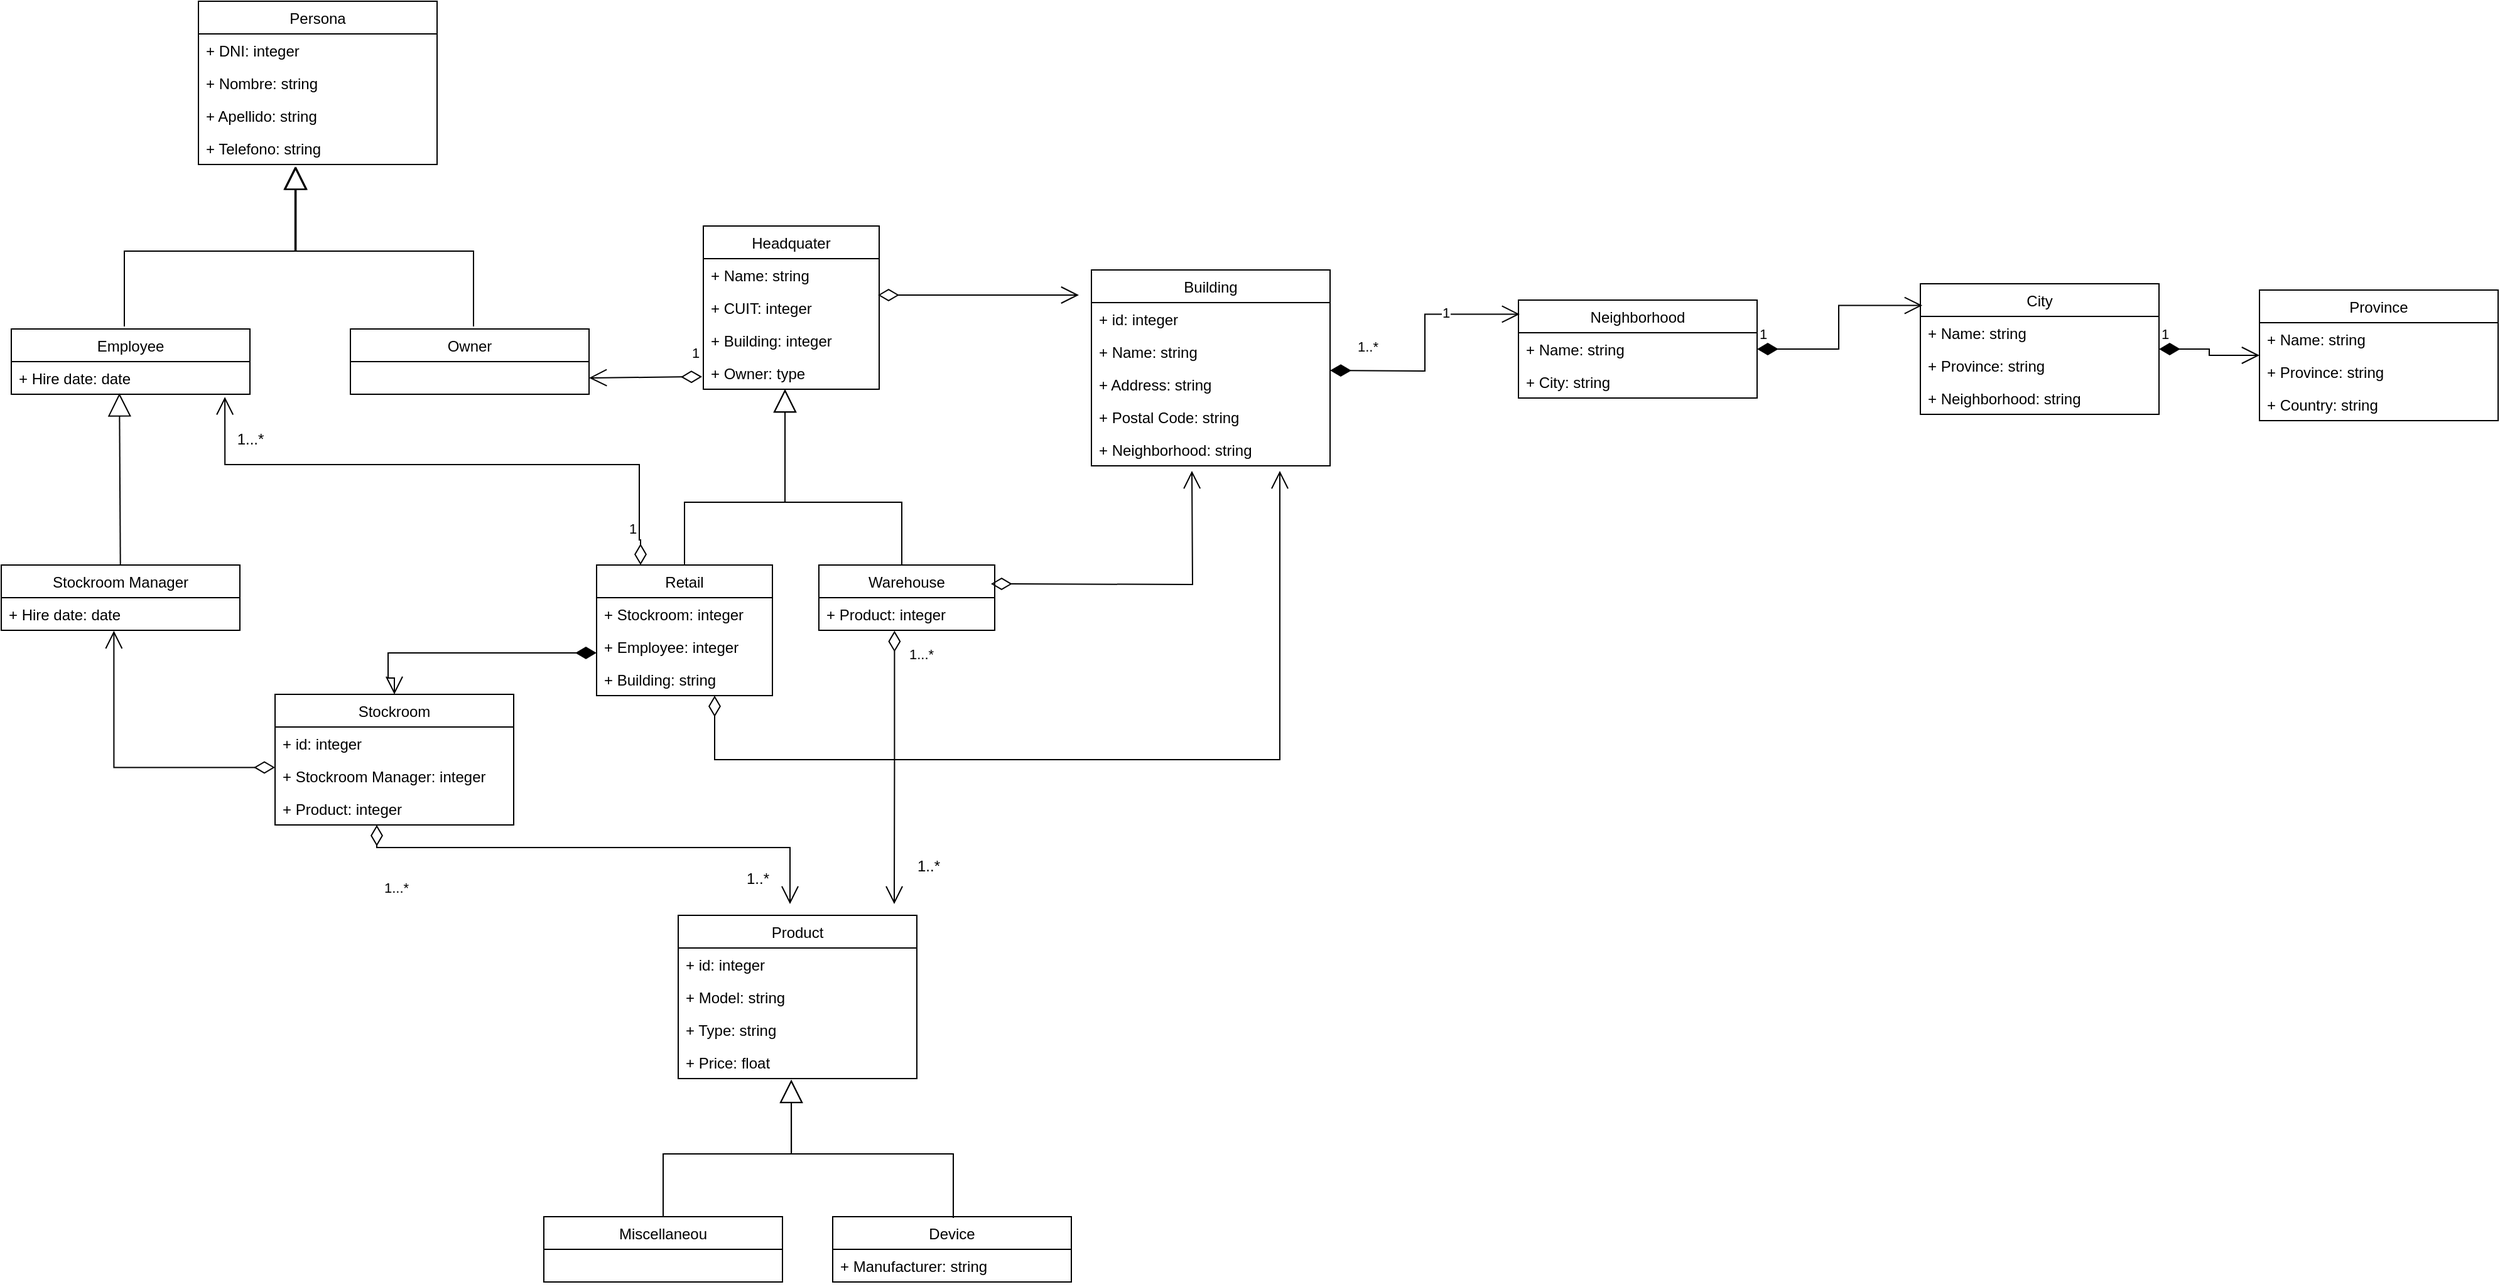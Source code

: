 <mxfile version="20.2.3" type="device"><diagram id="C5RBs43oDa-KdzZeNtuy" name="Page-1"><mxGraphModel dx="618" dy="1903" grid="1" gridSize="10" guides="1" tooltips="1" connect="1" arrows="1" fold="1" page="1" pageScale="1" pageWidth="827" pageHeight="1169" math="0" shadow="0"><root><mxCell id="WIyWlLk6GJQsqaUBKTNV-0"/><mxCell id="WIyWlLk6GJQsqaUBKTNV-1" parent="WIyWlLk6GJQsqaUBKTNV-0"/><mxCell id="0PK0ICvFkEbnGBf6CsSc-0" value="Headquater" style="swimlane;fontStyle=0;childLayout=stackLayout;horizontal=1;startSize=26;fillColor=none;horizontalStack=0;resizeParent=1;resizeParentMax=0;resizeLast=0;collapsible=1;marginBottom=0;" parent="WIyWlLk6GJQsqaUBKTNV-1" vertex="1"><mxGeometry x="651" y="-925" width="140" height="130" as="geometry"/></mxCell><mxCell id="0PK0ICvFkEbnGBf6CsSc-1" value="+ Name: string" style="text;strokeColor=none;fillColor=none;align=left;verticalAlign=top;spacingLeft=4;spacingRight=4;overflow=hidden;rotatable=0;points=[[0,0.5],[1,0.5]];portConstraint=eastwest;" parent="0PK0ICvFkEbnGBf6CsSc-0" vertex="1"><mxGeometry y="26" width="140" height="26" as="geometry"/></mxCell><mxCell id="0PK0ICvFkEbnGBf6CsSc-2" value="+ CUIT: integer" style="text;strokeColor=none;fillColor=none;align=left;verticalAlign=top;spacingLeft=4;spacingRight=4;overflow=hidden;rotatable=0;points=[[0,0.5],[1,0.5]];portConstraint=eastwest;" parent="0PK0ICvFkEbnGBf6CsSc-0" vertex="1"><mxGeometry y="52" width="140" height="26" as="geometry"/></mxCell><mxCell id="0PK0ICvFkEbnGBf6CsSc-3" value="+ Building: integer" style="text;strokeColor=none;fillColor=none;align=left;verticalAlign=top;spacingLeft=4;spacingRight=4;overflow=hidden;rotatable=0;points=[[0,0.5],[1,0.5]];portConstraint=eastwest;" parent="0PK0ICvFkEbnGBf6CsSc-0" vertex="1"><mxGeometry y="78" width="140" height="26" as="geometry"/></mxCell><mxCell id="0PK0ICvFkEbnGBf6CsSc-4" value="+ Owner: type" style="text;strokeColor=none;fillColor=none;align=left;verticalAlign=top;spacingLeft=4;spacingRight=4;overflow=hidden;rotatable=0;points=[[0,0.5],[1,0.5]];portConstraint=eastwest;" parent="0PK0ICvFkEbnGBf6CsSc-0" vertex="1"><mxGeometry y="104" width="140" height="26" as="geometry"/></mxCell><mxCell id="0PK0ICvFkEbnGBf6CsSc-5" value="Retail" style="swimlane;fontStyle=0;childLayout=stackLayout;horizontal=1;startSize=26;fillColor=none;horizontalStack=0;resizeParent=1;resizeParentMax=0;resizeLast=0;collapsible=1;marginBottom=0;" parent="WIyWlLk6GJQsqaUBKTNV-1" vertex="1"><mxGeometry x="566" y="-655" width="140" height="104" as="geometry"/></mxCell><mxCell id="0PK0ICvFkEbnGBf6CsSc-14" value="+ Stockroom: integer" style="text;strokeColor=none;fillColor=none;align=left;verticalAlign=top;spacingLeft=4;spacingRight=4;overflow=hidden;rotatable=0;points=[[0,0.5],[1,0.5]];portConstraint=eastwest;" parent="0PK0ICvFkEbnGBf6CsSc-5" vertex="1"><mxGeometry y="26" width="140" height="26" as="geometry"/></mxCell><mxCell id="6OCZsPGYcx8djJ6pKx96-6" value="+ Employee: integer" style="text;strokeColor=none;fillColor=none;align=left;verticalAlign=top;spacingLeft=4;spacingRight=4;overflow=hidden;rotatable=0;points=[[0,0.5],[1,0.5]];portConstraint=eastwest;" vertex="1" parent="0PK0ICvFkEbnGBf6CsSc-5"><mxGeometry y="52" width="140" height="26" as="geometry"/></mxCell><mxCell id="6OCZsPGYcx8djJ6pKx96-7" value="+ Building: string" style="text;strokeColor=none;fillColor=none;align=left;verticalAlign=top;spacingLeft=4;spacingRight=4;overflow=hidden;rotatable=0;points=[[0,0.5],[1,0.5]];portConstraint=eastwest;" vertex="1" parent="0PK0ICvFkEbnGBf6CsSc-5"><mxGeometry y="78" width="140" height="26" as="geometry"/></mxCell><mxCell id="0PK0ICvFkEbnGBf6CsSc-11" value="Stockroom" style="swimlane;fontStyle=0;childLayout=stackLayout;horizontal=1;startSize=26;fillColor=none;horizontalStack=0;resizeParent=1;resizeParentMax=0;resizeLast=0;collapsible=1;marginBottom=0;" parent="WIyWlLk6GJQsqaUBKTNV-1" vertex="1"><mxGeometry x="310" y="-552" width="190" height="104" as="geometry"/></mxCell><mxCell id="0PK0ICvFkEbnGBf6CsSc-12" value="+ id: integer" style="text;strokeColor=none;fillColor=none;align=left;verticalAlign=top;spacingLeft=4;spacingRight=4;overflow=hidden;rotatable=0;points=[[0,0.5],[1,0.5]];portConstraint=eastwest;" parent="0PK0ICvFkEbnGBf6CsSc-11" vertex="1"><mxGeometry y="26" width="190" height="26" as="geometry"/></mxCell><mxCell id="0PK0ICvFkEbnGBf6CsSc-13" value="+ Stockroom Manager: integer" style="text;strokeColor=none;fillColor=none;align=left;verticalAlign=top;spacingLeft=4;spacingRight=4;overflow=hidden;rotatable=0;points=[[0,0.5],[1,0.5]];portConstraint=eastwest;" parent="0PK0ICvFkEbnGBf6CsSc-11" vertex="1"><mxGeometry y="52" width="190" height="26" as="geometry"/></mxCell><mxCell id="6OCZsPGYcx8djJ6pKx96-5" value="+ Product: integer" style="text;strokeColor=none;fillColor=none;align=left;verticalAlign=top;spacingLeft=4;spacingRight=4;overflow=hidden;rotatable=0;points=[[0,0.5],[1,0.5]];portConstraint=eastwest;" vertex="1" parent="0PK0ICvFkEbnGBf6CsSc-11"><mxGeometry y="78" width="190" height="26" as="geometry"/></mxCell><mxCell id="0PK0ICvFkEbnGBf6CsSc-15" value="Persona" style="swimlane;fontStyle=0;childLayout=stackLayout;horizontal=1;startSize=26;fillColor=none;horizontalStack=0;resizeParent=1;resizeParentMax=0;resizeLast=0;collapsible=1;marginBottom=0;" parent="WIyWlLk6GJQsqaUBKTNV-1" vertex="1"><mxGeometry x="249" y="-1104" width="190" height="130" as="geometry"/></mxCell><mxCell id="0PK0ICvFkEbnGBf6CsSc-16" value="+ DNI: integer" style="text;strokeColor=none;fillColor=none;align=left;verticalAlign=top;spacingLeft=4;spacingRight=4;overflow=hidden;rotatable=0;points=[[0,0.5],[1,0.5]];portConstraint=eastwest;" parent="0PK0ICvFkEbnGBf6CsSc-15" vertex="1"><mxGeometry y="26" width="190" height="26" as="geometry"/></mxCell><mxCell id="0PK0ICvFkEbnGBf6CsSc-17" value="+ Nombre: string" style="text;strokeColor=none;fillColor=none;align=left;verticalAlign=top;spacingLeft=4;spacingRight=4;overflow=hidden;rotatable=0;points=[[0,0.5],[1,0.5]];portConstraint=eastwest;" parent="0PK0ICvFkEbnGBf6CsSc-15" vertex="1"><mxGeometry y="52" width="190" height="26" as="geometry"/></mxCell><mxCell id="0PK0ICvFkEbnGBf6CsSc-18" value="+ Apellido: string" style="text;strokeColor=none;fillColor=none;align=left;verticalAlign=top;spacingLeft=4;spacingRight=4;overflow=hidden;rotatable=0;points=[[0,0.5],[1,0.5]];portConstraint=eastwest;" parent="0PK0ICvFkEbnGBf6CsSc-15" vertex="1"><mxGeometry y="78" width="190" height="26" as="geometry"/></mxCell><mxCell id="0PK0ICvFkEbnGBf6CsSc-19" value="+ Telefono: string" style="text;strokeColor=none;fillColor=none;align=left;verticalAlign=top;spacingLeft=4;spacingRight=4;overflow=hidden;rotatable=0;points=[[0,0.5],[1,0.5]];portConstraint=eastwest;" parent="0PK0ICvFkEbnGBf6CsSc-15" vertex="1"><mxGeometry y="104" width="190" height="26" as="geometry"/></mxCell><mxCell id="0PK0ICvFkEbnGBf6CsSc-20" value="Product" style="swimlane;fontStyle=0;childLayout=stackLayout;horizontal=1;startSize=26;fillColor=none;horizontalStack=0;resizeParent=1;resizeParentMax=0;resizeLast=0;collapsible=1;marginBottom=0;" parent="WIyWlLk6GJQsqaUBKTNV-1" vertex="1"><mxGeometry x="631" y="-376" width="190" height="130" as="geometry"/></mxCell><mxCell id="0PK0ICvFkEbnGBf6CsSc-21" value="+ id: integer" style="text;strokeColor=none;fillColor=none;align=left;verticalAlign=top;spacingLeft=4;spacingRight=4;overflow=hidden;rotatable=0;points=[[0,0.5],[1,0.5]];portConstraint=eastwest;" parent="0PK0ICvFkEbnGBf6CsSc-20" vertex="1"><mxGeometry y="26" width="190" height="26" as="geometry"/></mxCell><mxCell id="6OCZsPGYcx8djJ6pKx96-8" value="+ Model: string" style="text;strokeColor=none;fillColor=none;align=left;verticalAlign=top;spacingLeft=4;spacingRight=4;overflow=hidden;rotatable=0;points=[[0,0.5],[1,0.5]];portConstraint=eastwest;" vertex="1" parent="0PK0ICvFkEbnGBf6CsSc-20"><mxGeometry y="52" width="190" height="26" as="geometry"/></mxCell><mxCell id="0PK0ICvFkEbnGBf6CsSc-66" value="+ Type: string" style="text;strokeColor=none;fillColor=none;align=left;verticalAlign=top;spacingLeft=4;spacingRight=4;overflow=hidden;rotatable=0;points=[[0,0.5],[1,0.5]];portConstraint=eastwest;" parent="0PK0ICvFkEbnGBf6CsSc-20" vertex="1"><mxGeometry y="78" width="190" height="26" as="geometry"/></mxCell><mxCell id="0PK0ICvFkEbnGBf6CsSc-65" value="+ Price: float" style="text;strokeColor=none;fillColor=none;align=left;verticalAlign=top;spacingLeft=4;spacingRight=4;overflow=hidden;rotatable=0;points=[[0,0.5],[1,0.5]];portConstraint=eastwest;" parent="0PK0ICvFkEbnGBf6CsSc-20" vertex="1"><mxGeometry y="104" width="190" height="26" as="geometry"/></mxCell><mxCell id="0PK0ICvFkEbnGBf6CsSc-23" value="Owner" style="swimlane;fontStyle=0;childLayout=stackLayout;horizontal=1;startSize=26;fillColor=none;horizontalStack=0;resizeParent=1;resizeParentMax=0;resizeLast=0;collapsible=1;marginBottom=0;" parent="WIyWlLk6GJQsqaUBKTNV-1" vertex="1"><mxGeometry x="370" y="-843" width="190" height="52" as="geometry"/></mxCell><mxCell id="0PK0ICvFkEbnGBf6CsSc-28" value="Employee" style="swimlane;fontStyle=0;childLayout=stackLayout;horizontal=1;startSize=26;fillColor=none;horizontalStack=0;resizeParent=1;resizeParentMax=0;resizeLast=0;collapsible=1;marginBottom=0;" parent="WIyWlLk6GJQsqaUBKTNV-1" vertex="1"><mxGeometry x="100" y="-843" width="190" height="52" as="geometry"/></mxCell><mxCell id="0PK0ICvFkEbnGBf6CsSc-32" value="+ Hire date: date" style="text;strokeColor=none;fillColor=none;align=left;verticalAlign=top;spacingLeft=4;spacingRight=4;overflow=hidden;rotatable=0;points=[[0,0.5],[1,0.5]];portConstraint=eastwest;" parent="0PK0ICvFkEbnGBf6CsSc-28" vertex="1"><mxGeometry y="26" width="190" height="26" as="geometry"/></mxCell><mxCell id="0PK0ICvFkEbnGBf6CsSc-33" value="Building" style="swimlane;fontStyle=0;childLayout=stackLayout;horizontal=1;startSize=26;fillColor=none;horizontalStack=0;resizeParent=1;resizeParentMax=0;resizeLast=0;collapsible=1;marginBottom=0;" parent="WIyWlLk6GJQsqaUBKTNV-1" vertex="1"><mxGeometry x="960" y="-890" width="190" height="156" as="geometry"/></mxCell><mxCell id="0PK0ICvFkEbnGBf6CsSc-34" value="+ id: integer" style="text;strokeColor=none;fillColor=none;align=left;verticalAlign=top;spacingLeft=4;spacingRight=4;overflow=hidden;rotatable=0;points=[[0,0.5],[1,0.5]];portConstraint=eastwest;" parent="0PK0ICvFkEbnGBf6CsSc-33" vertex="1"><mxGeometry y="26" width="190" height="26" as="geometry"/></mxCell><mxCell id="0PK0ICvFkEbnGBf6CsSc-58" value="+ Name: string" style="text;strokeColor=none;fillColor=none;align=left;verticalAlign=top;spacingLeft=4;spacingRight=4;overflow=hidden;rotatable=0;points=[[0,0.5],[1,0.5]];portConstraint=eastwest;" parent="0PK0ICvFkEbnGBf6CsSc-33" vertex="1"><mxGeometry y="52" width="190" height="26" as="geometry"/></mxCell><mxCell id="0PK0ICvFkEbnGBf6CsSc-35" value="+ Address: string" style="text;strokeColor=none;fillColor=none;align=left;verticalAlign=top;spacingLeft=4;spacingRight=4;overflow=hidden;rotatable=0;points=[[0,0.5],[1,0.5]];portConstraint=eastwest;" parent="0PK0ICvFkEbnGBf6CsSc-33" vertex="1"><mxGeometry y="78" width="190" height="26" as="geometry"/></mxCell><mxCell id="0PK0ICvFkEbnGBf6CsSc-63" value="+ Postal Code: string" style="text;strokeColor=none;fillColor=none;align=left;verticalAlign=top;spacingLeft=4;spacingRight=4;overflow=hidden;rotatable=0;points=[[0,0.5],[1,0.5]];portConstraint=eastwest;" parent="0PK0ICvFkEbnGBf6CsSc-33" vertex="1"><mxGeometry y="104" width="190" height="26" as="geometry"/></mxCell><mxCell id="0PK0ICvFkEbnGBf6CsSc-36" value="+ Neighborhood: string" style="text;strokeColor=none;fillColor=none;align=left;verticalAlign=top;spacingLeft=4;spacingRight=4;overflow=hidden;rotatable=0;points=[[0,0.5],[1,0.5]];portConstraint=eastwest;" parent="0PK0ICvFkEbnGBf6CsSc-33" vertex="1"><mxGeometry y="130" width="190" height="26" as="geometry"/></mxCell><mxCell id="0PK0ICvFkEbnGBf6CsSc-37" value="Stockroom Manager" style="swimlane;fontStyle=0;childLayout=stackLayout;horizontal=1;startSize=26;fillColor=none;horizontalStack=0;resizeParent=1;resizeParentMax=0;resizeLast=0;collapsible=1;marginBottom=0;" parent="WIyWlLk6GJQsqaUBKTNV-1" vertex="1"><mxGeometry x="92" y="-655" width="190" height="52" as="geometry"/></mxCell><mxCell id="0PK0ICvFkEbnGBf6CsSc-64" value="+ Hire date: date" style="text;strokeColor=none;fillColor=none;align=left;verticalAlign=top;spacingLeft=4;spacingRight=4;overflow=hidden;rotatable=0;points=[[0,0.5],[1,0.5]];portConstraint=eastwest;" parent="0PK0ICvFkEbnGBf6CsSc-37" vertex="1"><mxGeometry y="26" width="190" height="26" as="geometry"/></mxCell><mxCell id="0PK0ICvFkEbnGBf6CsSc-44" value="Device" style="swimlane;fontStyle=0;childLayout=stackLayout;horizontal=1;startSize=26;fillColor=none;horizontalStack=0;resizeParent=1;resizeParentMax=0;resizeLast=0;collapsible=1;marginBottom=0;" parent="WIyWlLk6GJQsqaUBKTNV-1" vertex="1"><mxGeometry x="754" y="-136" width="190" height="52" as="geometry"/></mxCell><mxCell id="0PK0ICvFkEbnGBf6CsSc-47" value="+ Manufacturer: string" style="text;strokeColor=none;fillColor=none;align=left;verticalAlign=top;spacingLeft=4;spacingRight=4;overflow=hidden;rotatable=0;points=[[0,0.5],[1,0.5]];portConstraint=eastwest;" parent="0PK0ICvFkEbnGBf6CsSc-44" vertex="1"><mxGeometry y="26" width="190" height="26" as="geometry"/></mxCell><mxCell id="0PK0ICvFkEbnGBf6CsSc-49" value="Miscellaneou" style="swimlane;fontStyle=0;childLayout=stackLayout;horizontal=1;startSize=26;fillColor=none;horizontalStack=0;resizeParent=1;resizeParentMax=0;resizeLast=0;collapsible=1;marginBottom=0;" parent="WIyWlLk6GJQsqaUBKTNV-1" vertex="1"><mxGeometry x="524" y="-136" width="190" height="52" as="geometry"/></mxCell><mxCell id="0PK0ICvFkEbnGBf6CsSc-54" value="City" style="swimlane;fontStyle=0;childLayout=stackLayout;horizontal=1;startSize=26;fillColor=none;horizontalStack=0;resizeParent=1;resizeParentMax=0;resizeLast=0;collapsible=1;marginBottom=0;" parent="WIyWlLk6GJQsqaUBKTNV-1" vertex="1"><mxGeometry x="1620" y="-879" width="190" height="104" as="geometry"/></mxCell><mxCell id="0PK0ICvFkEbnGBf6CsSc-55" value="+ Name: string" style="text;strokeColor=none;fillColor=none;align=left;verticalAlign=top;spacingLeft=4;spacingRight=4;overflow=hidden;rotatable=0;points=[[0,0.5],[1,0.5]];portConstraint=eastwest;" parent="0PK0ICvFkEbnGBf6CsSc-54" vertex="1"><mxGeometry y="26" width="190" height="26" as="geometry"/></mxCell><mxCell id="0PK0ICvFkEbnGBf6CsSc-57" value="+ Province: string" style="text;strokeColor=none;fillColor=none;align=left;verticalAlign=top;spacingLeft=4;spacingRight=4;overflow=hidden;rotatable=0;points=[[0,0.5],[1,0.5]];portConstraint=eastwest;" parent="0PK0ICvFkEbnGBf6CsSc-54" vertex="1"><mxGeometry y="52" width="190" height="26" as="geometry"/></mxCell><mxCell id="0PK0ICvFkEbnGBf6CsSc-99" value="+ Neighborhood: string" style="text;strokeColor=none;fillColor=none;align=left;verticalAlign=top;spacingLeft=4;spacingRight=4;overflow=hidden;rotatable=0;points=[[0,0.5],[1,0.5]];portConstraint=eastwest;" parent="0PK0ICvFkEbnGBf6CsSc-54" vertex="1"><mxGeometry y="78" width="190" height="26" as="geometry"/></mxCell><mxCell id="0PK0ICvFkEbnGBf6CsSc-59" value="Province" style="swimlane;fontStyle=0;childLayout=stackLayout;horizontal=1;startSize=26;fillColor=none;horizontalStack=0;resizeParent=1;resizeParentMax=0;resizeLast=0;collapsible=1;marginBottom=0;" parent="WIyWlLk6GJQsqaUBKTNV-1" vertex="1"><mxGeometry x="1890" y="-874" width="190" height="104" as="geometry"/></mxCell><mxCell id="0PK0ICvFkEbnGBf6CsSc-60" value="+ Name: string" style="text;strokeColor=none;fillColor=none;align=left;verticalAlign=top;spacingLeft=4;spacingRight=4;overflow=hidden;rotatable=0;points=[[0,0.5],[1,0.5]];portConstraint=eastwest;" parent="0PK0ICvFkEbnGBf6CsSc-59" vertex="1"><mxGeometry y="26" width="190" height="26" as="geometry"/></mxCell><mxCell id="0PK0ICvFkEbnGBf6CsSc-61" value="+ Province: string" style="text;strokeColor=none;fillColor=none;align=left;verticalAlign=top;spacingLeft=4;spacingRight=4;overflow=hidden;rotatable=0;points=[[0,0.5],[1,0.5]];portConstraint=eastwest;" parent="0PK0ICvFkEbnGBf6CsSc-59" vertex="1"><mxGeometry y="52" width="190" height="26" as="geometry"/></mxCell><mxCell id="0PK0ICvFkEbnGBf6CsSc-62" value="+ Country: string" style="text;strokeColor=none;fillColor=none;align=left;verticalAlign=top;spacingLeft=4;spacingRight=4;overflow=hidden;rotatable=0;points=[[0,0.5],[1,0.5]];portConstraint=eastwest;" parent="0PK0ICvFkEbnGBf6CsSc-59" vertex="1"><mxGeometry y="78" width="190" height="26" as="geometry"/></mxCell><mxCell id="0PK0ICvFkEbnGBf6CsSc-67" value="" style="endArrow=block;endSize=16;endFill=0;html=1;rounded=0;exitX=0.5;exitY=0;exitDx=0;exitDy=0;edgeStyle=orthogonalEdgeStyle;" parent="WIyWlLk6GJQsqaUBKTNV-1" source="0PK0ICvFkEbnGBf6CsSc-5" edge="1"><mxGeometry width="160" relative="1" as="geometry"><mxPoint x="729" y="-678" as="sourcePoint"/><mxPoint x="716" y="-795" as="targetPoint"/><Array as="points"><mxPoint x="636" y="-705"/><mxPoint x="716" y="-705"/></Array></mxGeometry></mxCell><mxCell id="0PK0ICvFkEbnGBf6CsSc-68" value="Warehouse" style="swimlane;fontStyle=0;childLayout=stackLayout;horizontal=1;startSize=26;fillColor=none;horizontalStack=0;resizeParent=1;resizeParentMax=0;resizeLast=0;collapsible=1;marginBottom=0;" parent="WIyWlLk6GJQsqaUBKTNV-1" vertex="1"><mxGeometry x="743" y="-655" width="140" height="52" as="geometry"/></mxCell><mxCell id="0PK0ICvFkEbnGBf6CsSc-69" value="+ Product: integer" style="text;strokeColor=none;fillColor=none;align=left;verticalAlign=top;spacingLeft=4;spacingRight=4;overflow=hidden;rotatable=0;points=[[0,0.5],[1,0.5]];portConstraint=eastwest;" parent="0PK0ICvFkEbnGBf6CsSc-68" vertex="1"><mxGeometry y="26" width="140" height="26" as="geometry"/></mxCell><mxCell id="0PK0ICvFkEbnGBf6CsSc-71" value="" style="endArrow=block;endSize=16;endFill=0;html=1;rounded=0;entryX=0.409;entryY=1.061;entryDx=0;entryDy=0;entryPerimeter=0;edgeStyle=orthogonalEdgeStyle;" parent="WIyWlLk6GJQsqaUBKTNV-1" target="0PK0ICvFkEbnGBf6CsSc-19" edge="1"><mxGeometry width="160" relative="1" as="geometry"><mxPoint x="190" y="-845" as="sourcePoint"/><mxPoint x="530" y="-885" as="targetPoint"/><Array as="points"><mxPoint x="190" y="-905"/><mxPoint x="327" y="-905"/></Array></mxGeometry></mxCell><mxCell id="0PK0ICvFkEbnGBf6CsSc-73" value="" style="endArrow=block;endSize=16;endFill=0;html=1;rounded=0;entryX=0.389;entryY=1.061;entryDx=0;entryDy=0;entryPerimeter=0;edgeStyle=orthogonalEdgeStyle;" parent="WIyWlLk6GJQsqaUBKTNV-1" edge="1"><mxGeometry width="160" relative="1" as="geometry"><mxPoint x="468" y="-845" as="sourcePoint"/><mxPoint x="325.91" y="-972.414" as="targetPoint"/><Array as="points"><mxPoint x="468" y="-905"/><mxPoint x="326" y="-905"/></Array></mxGeometry></mxCell><mxCell id="0PK0ICvFkEbnGBf6CsSc-74" value="" style="endArrow=block;endSize=16;endFill=0;html=1;rounded=0;edgeStyle=orthogonalEdgeStyle;" parent="WIyWlLk6GJQsqaUBKTNV-1" edge="1"><mxGeometry x="0.058" y="5" width="160" relative="1" as="geometry"><mxPoint x="809" y="-655" as="sourcePoint"/><mxPoint x="716.037" y="-795" as="targetPoint"/><Array as="points"><mxPoint x="809" y="-705"/><mxPoint x="716" y="-705"/></Array><mxPoint as="offset"/></mxGeometry></mxCell><mxCell id="0PK0ICvFkEbnGBf6CsSc-75" value="" style="endArrow=block;endSize=16;endFill=0;html=1;rounded=0;entryX=0.453;entryY=0.968;entryDx=0;entryDy=0;entryPerimeter=0;" parent="WIyWlLk6GJQsqaUBKTNV-1" source="0PK0ICvFkEbnGBf6CsSc-37" target="0PK0ICvFkEbnGBf6CsSc-32" edge="1"><mxGeometry width="160" relative="1" as="geometry"><mxPoint x="160" y="-695" as="sourcePoint"/><mxPoint x="320" y="-695" as="targetPoint"/></mxGeometry></mxCell><mxCell id="0PK0ICvFkEbnGBf6CsSc-76" value="" style="endArrow=block;endSize=16;endFill=0;html=1;rounded=0;entryX=0.474;entryY=1.032;entryDx=0;entryDy=0;entryPerimeter=0;exitX=0.5;exitY=0;exitDx=0;exitDy=0;edgeStyle=orthogonalEdgeStyle;" parent="WIyWlLk6GJQsqaUBKTNV-1" source="0PK0ICvFkEbnGBf6CsSc-49" target="0PK0ICvFkEbnGBf6CsSc-65" edge="1"><mxGeometry width="160" relative="1" as="geometry"><mxPoint x="564" y="24" as="sourcePoint"/><mxPoint x="724" y="24" as="targetPoint"/><Array as="points"><mxPoint x="619" y="-186"/><mxPoint x="721" y="-186"/></Array></mxGeometry></mxCell><mxCell id="0PK0ICvFkEbnGBf6CsSc-77" value="" style="endArrow=block;endSize=16;endFill=0;html=1;rounded=0;exitX=0.5;exitY=0;exitDx=0;exitDy=0;edgeStyle=orthogonalEdgeStyle;" parent="WIyWlLk6GJQsqaUBKTNV-1" edge="1"><mxGeometry width="160" relative="1" as="geometry"><mxPoint x="850" y="-135" as="sourcePoint"/><mxPoint x="721" y="-245" as="targetPoint"/><Array as="points"><mxPoint x="850" y="-186"/><mxPoint x="721" y="-186"/></Array></mxGeometry></mxCell><mxCell id="0PK0ICvFkEbnGBf6CsSc-78" value="1" style="endArrow=open;html=1;endSize=12;startArrow=diamondThin;startSize=14;startFill=0;edgeStyle=orthogonalEdgeStyle;align=left;verticalAlign=bottom;rounded=0;entryX=1;entryY=0.75;entryDx=0;entryDy=0;" parent="WIyWlLk6GJQsqaUBKTNV-1" target="0PK0ICvFkEbnGBf6CsSc-23" edge="1"><mxGeometry x="-0.78" y="-10" relative="1" as="geometry"><mxPoint x="650" y="-805" as="sourcePoint"/><mxPoint x="660" y="-905" as="targetPoint"/><mxPoint as="offset"/></mxGeometry></mxCell><mxCell id="0PK0ICvFkEbnGBf6CsSc-79" value="1" style="endArrow=open;html=1;endSize=12;startArrow=diamondThin;startSize=14;startFill=0;edgeStyle=orthogonalEdgeStyle;align=left;verticalAlign=bottom;rounded=0;exitX=0.25;exitY=0;exitDx=0;exitDy=0;entryX=0.895;entryY=1.082;entryDx=0;entryDy=0;entryPerimeter=0;" parent="WIyWlLk6GJQsqaUBKTNV-1" source="0PK0ICvFkEbnGBf6CsSc-5" target="0PK0ICvFkEbnGBf6CsSc-32" edge="1"><mxGeometry x="-0.907" y="10" relative="1" as="geometry"><mxPoint x="580" y="-675" as="sourcePoint"/><mxPoint x="290" y="-785" as="targetPoint"/><Array as="points"><mxPoint x="601" y="-675"/><mxPoint x="600" y="-675"/><mxPoint x="600" y="-735"/><mxPoint x="270" y="-735"/></Array><mxPoint as="offset"/></mxGeometry></mxCell><mxCell id="0PK0ICvFkEbnGBf6CsSc-80" value="" style="endArrow=open;html=1;endSize=12;startArrow=diamondThin;startSize=14;startFill=1;edgeStyle=orthogonalEdgeStyle;align=left;verticalAlign=bottom;rounded=0;entryX=0.5;entryY=0;entryDx=0;entryDy=0;" parent="WIyWlLk6GJQsqaUBKTNV-1" source="0PK0ICvFkEbnGBf6CsSc-5" target="0PK0ICvFkEbnGBf6CsSc-11" edge="1"><mxGeometry x="-0.892" y="15" relative="1" as="geometry"><mxPoint x="410" y="-585" as="sourcePoint"/><mxPoint x="400.06" y="-566.29" as="targetPoint"/><Array as="points"><mxPoint x="400" y="-585"/><mxPoint x="400" y="-565"/><mxPoint x="405" y="-565"/></Array><mxPoint x="1" as="offset"/></mxGeometry></mxCell><mxCell id="0PK0ICvFkEbnGBf6CsSc-81" value="" style="endArrow=open;html=1;endSize=12;startArrow=diamondThin;startSize=14;startFill=0;edgeStyle=orthogonalEdgeStyle;align=left;verticalAlign=bottom;rounded=0;entryX=0.472;entryY=1.014;entryDx=0;entryDy=0;entryPerimeter=0;exitX=0;exitY=0.239;exitDx=0;exitDy=0;exitPerimeter=0;" parent="WIyWlLk6GJQsqaUBKTNV-1" source="0PK0ICvFkEbnGBf6CsSc-13" target="0PK0ICvFkEbnGBf6CsSc-64" edge="1"><mxGeometry x="-0.764" y="-8" relative="1" as="geometry"><mxPoint x="280" y="-505" as="sourcePoint"/><mxPoint x="370" y="-475" as="targetPoint"/><mxPoint as="offset"/></mxGeometry></mxCell><mxCell id="0PK0ICvFkEbnGBf6CsSc-82" value="1...*" style="endArrow=open;html=1;endSize=12;startArrow=diamondThin;startSize=14;startFill=0;edgeStyle=orthogonalEdgeStyle;align=left;verticalAlign=bottom;rounded=0;" parent="WIyWlLk6GJQsqaUBKTNV-1" source="0PK0ICvFkEbnGBf6CsSc-11" edge="1"><mxGeometry x="-0.89" y="-41" relative="1" as="geometry"><mxPoint x="370" y="-425" as="sourcePoint"/><mxPoint x="720" y="-385" as="targetPoint"/><Array as="points"><mxPoint x="391" y="-430"/><mxPoint x="720" y="-430"/></Array><mxPoint as="offset"/></mxGeometry></mxCell><mxCell id="0PK0ICvFkEbnGBf6CsSc-83" value="1...*" style="endArrow=open;html=1;endSize=12;startArrow=diamondThin;startSize=14;startFill=0;edgeStyle=orthogonalEdgeStyle;align=left;verticalAlign=bottom;rounded=0;exitX=0.43;exitY=1.013;exitDx=0;exitDy=0;exitPerimeter=0;" parent="WIyWlLk6GJQsqaUBKTNV-1" source="0PK0ICvFkEbnGBf6CsSc-69" edge="1"><mxGeometry x="-0.746" y="10" relative="1" as="geometry"><mxPoint x="850" y="-545" as="sourcePoint"/><mxPoint x="803" y="-385" as="targetPoint"/><mxPoint as="offset"/></mxGeometry></mxCell><mxCell id="0PK0ICvFkEbnGBf6CsSc-86" value="" style="endArrow=open;html=1;endSize=12;startArrow=diamondThin;startSize=14;startFill=0;edgeStyle=orthogonalEdgeStyle;align=left;verticalAlign=bottom;rounded=0;" parent="WIyWlLk6GJQsqaUBKTNV-1" edge="1"><mxGeometry x="-0.625" y="30" relative="1" as="geometry"><mxPoint x="790" y="-870" as="sourcePoint"/><mxPoint x="950" y="-870" as="targetPoint"/><mxPoint as="offset"/></mxGeometry></mxCell><mxCell id="0PK0ICvFkEbnGBf6CsSc-87" value="" style="endArrow=open;html=1;endSize=12;startArrow=diamondThin;startSize=14;startFill=0;edgeStyle=orthogonalEdgeStyle;align=left;verticalAlign=bottom;rounded=0;" parent="WIyWlLk6GJQsqaUBKTNV-1" edge="1"><mxGeometry x="-0.84" y="20" relative="1" as="geometry"><mxPoint x="880" y="-640" as="sourcePoint"/><mxPoint x="1040" y="-730" as="targetPoint"/><mxPoint as="offset"/></mxGeometry></mxCell><mxCell id="0PK0ICvFkEbnGBf6CsSc-88" value="" style="endArrow=open;html=1;endSize=12;startArrow=diamondThin;startSize=14;startFill=0;edgeStyle=orthogonalEdgeStyle;align=left;verticalAlign=bottom;rounded=0;" parent="WIyWlLk6GJQsqaUBKTNV-1" edge="1" source="0PK0ICvFkEbnGBf6CsSc-5"><mxGeometry x="-0.943" y="10" relative="1" as="geometry"><mxPoint x="660" y="-600" as="sourcePoint"/><mxPoint x="1110" y="-730" as="targetPoint"/><Array as="points"><mxPoint x="660" y="-500"/><mxPoint x="1110" y="-500"/></Array><mxPoint as="offset"/></mxGeometry></mxCell><mxCell id="0PK0ICvFkEbnGBf6CsSc-91" value="1...*" style="text;html=1;align=center;verticalAlign=middle;resizable=0;points=[];autosize=1;strokeColor=none;fillColor=none;" parent="WIyWlLk6GJQsqaUBKTNV-1" vertex="1"><mxGeometry x="270" y="-770" width="40" height="30" as="geometry"/></mxCell><mxCell id="0PK0ICvFkEbnGBf6CsSc-92" value="1..*" style="text;html=1;align=center;verticalAlign=middle;resizable=0;points=[];autosize=1;strokeColor=none;fillColor=none;" parent="WIyWlLk6GJQsqaUBKTNV-1" vertex="1"><mxGeometry x="674" y="-420" width="40" height="30" as="geometry"/></mxCell><mxCell id="0PK0ICvFkEbnGBf6CsSc-93" value="1..*" style="text;html=1;align=center;verticalAlign=middle;resizable=0;points=[];autosize=1;strokeColor=none;fillColor=none;" parent="WIyWlLk6GJQsqaUBKTNV-1" vertex="1"><mxGeometry x="810" y="-430" width="40" height="30" as="geometry"/></mxCell><mxCell id="0PK0ICvFkEbnGBf6CsSc-96" value="Neighborhood" style="swimlane;fontStyle=0;childLayout=stackLayout;horizontal=1;startSize=26;fillColor=none;horizontalStack=0;resizeParent=1;resizeParentMax=0;resizeLast=0;collapsible=1;marginBottom=0;" parent="WIyWlLk6GJQsqaUBKTNV-1" vertex="1"><mxGeometry x="1300" y="-866" width="190" height="78" as="geometry"/></mxCell><mxCell id="0PK0ICvFkEbnGBf6CsSc-97" value="+ Name: string" style="text;strokeColor=none;fillColor=none;align=left;verticalAlign=top;spacingLeft=4;spacingRight=4;overflow=hidden;rotatable=0;points=[[0,0.5],[1,0.5]];portConstraint=eastwest;" parent="0PK0ICvFkEbnGBf6CsSc-96" vertex="1"><mxGeometry y="26" width="190" height="26" as="geometry"/></mxCell><mxCell id="0PK0ICvFkEbnGBf6CsSc-98" value="+ City: string" style="text;strokeColor=none;fillColor=none;align=left;verticalAlign=top;spacingLeft=4;spacingRight=4;overflow=hidden;rotatable=0;points=[[0,0.5],[1,0.5]];portConstraint=eastwest;" parent="0PK0ICvFkEbnGBf6CsSc-96" vertex="1"><mxGeometry y="52" width="190" height="26" as="geometry"/></mxCell><mxCell id="6OCZsPGYcx8djJ6pKx96-0" value="1..*" style="endArrow=open;html=1;endSize=12;startArrow=diamondThin;startSize=14;startFill=1;edgeStyle=orthogonalEdgeStyle;align=left;verticalAlign=bottom;rounded=0;entryX=0.005;entryY=0.144;entryDx=0;entryDy=0;entryPerimeter=0;" edge="1" parent="WIyWlLk6GJQsqaUBKTNV-1" target="0PK0ICvFkEbnGBf6CsSc-96"><mxGeometry x="-0.796" y="10" relative="1" as="geometry"><mxPoint x="1150" y="-810" as="sourcePoint"/><mxPoint x="1250" y="-820" as="targetPoint"/><mxPoint as="offset"/></mxGeometry></mxCell><mxCell id="6OCZsPGYcx8djJ6pKx96-3" value="1" style="edgeLabel;html=1;align=center;verticalAlign=middle;resizable=0;points=[];" vertex="1" connectable="0" parent="6OCZsPGYcx8djJ6pKx96-0"><mxGeometry x="0.398" y="1" relative="1" as="geometry"><mxPoint as="offset"/></mxGeometry></mxCell><mxCell id="6OCZsPGYcx8djJ6pKx96-1" value="1" style="endArrow=open;html=1;endSize=12;startArrow=diamondThin;startSize=14;startFill=1;edgeStyle=orthogonalEdgeStyle;align=left;verticalAlign=bottom;rounded=0;entryX=0.008;entryY=0.166;entryDx=0;entryDy=0;entryPerimeter=0;" edge="1" parent="WIyWlLk6GJQsqaUBKTNV-1" source="0PK0ICvFkEbnGBf6CsSc-96" target="0PK0ICvFkEbnGBf6CsSc-54"><mxGeometry x="-1" y="3" relative="1" as="geometry"><mxPoint x="1470" y="-730" as="sourcePoint"/><mxPoint x="1630" y="-730" as="targetPoint"/></mxGeometry></mxCell><mxCell id="6OCZsPGYcx8djJ6pKx96-2" value="1" style="endArrow=open;html=1;endSize=12;startArrow=diamondThin;startSize=14;startFill=1;edgeStyle=orthogonalEdgeStyle;align=left;verticalAlign=bottom;rounded=0;" edge="1" parent="WIyWlLk6GJQsqaUBKTNV-1" source="0PK0ICvFkEbnGBf6CsSc-54" target="0PK0ICvFkEbnGBf6CsSc-59"><mxGeometry x="-1" y="3" relative="1" as="geometry"><mxPoint x="1770" y="-820" as="sourcePoint"/><mxPoint x="1860" y="-820" as="targetPoint"/></mxGeometry></mxCell></root></mxGraphModel></diagram></mxfile>